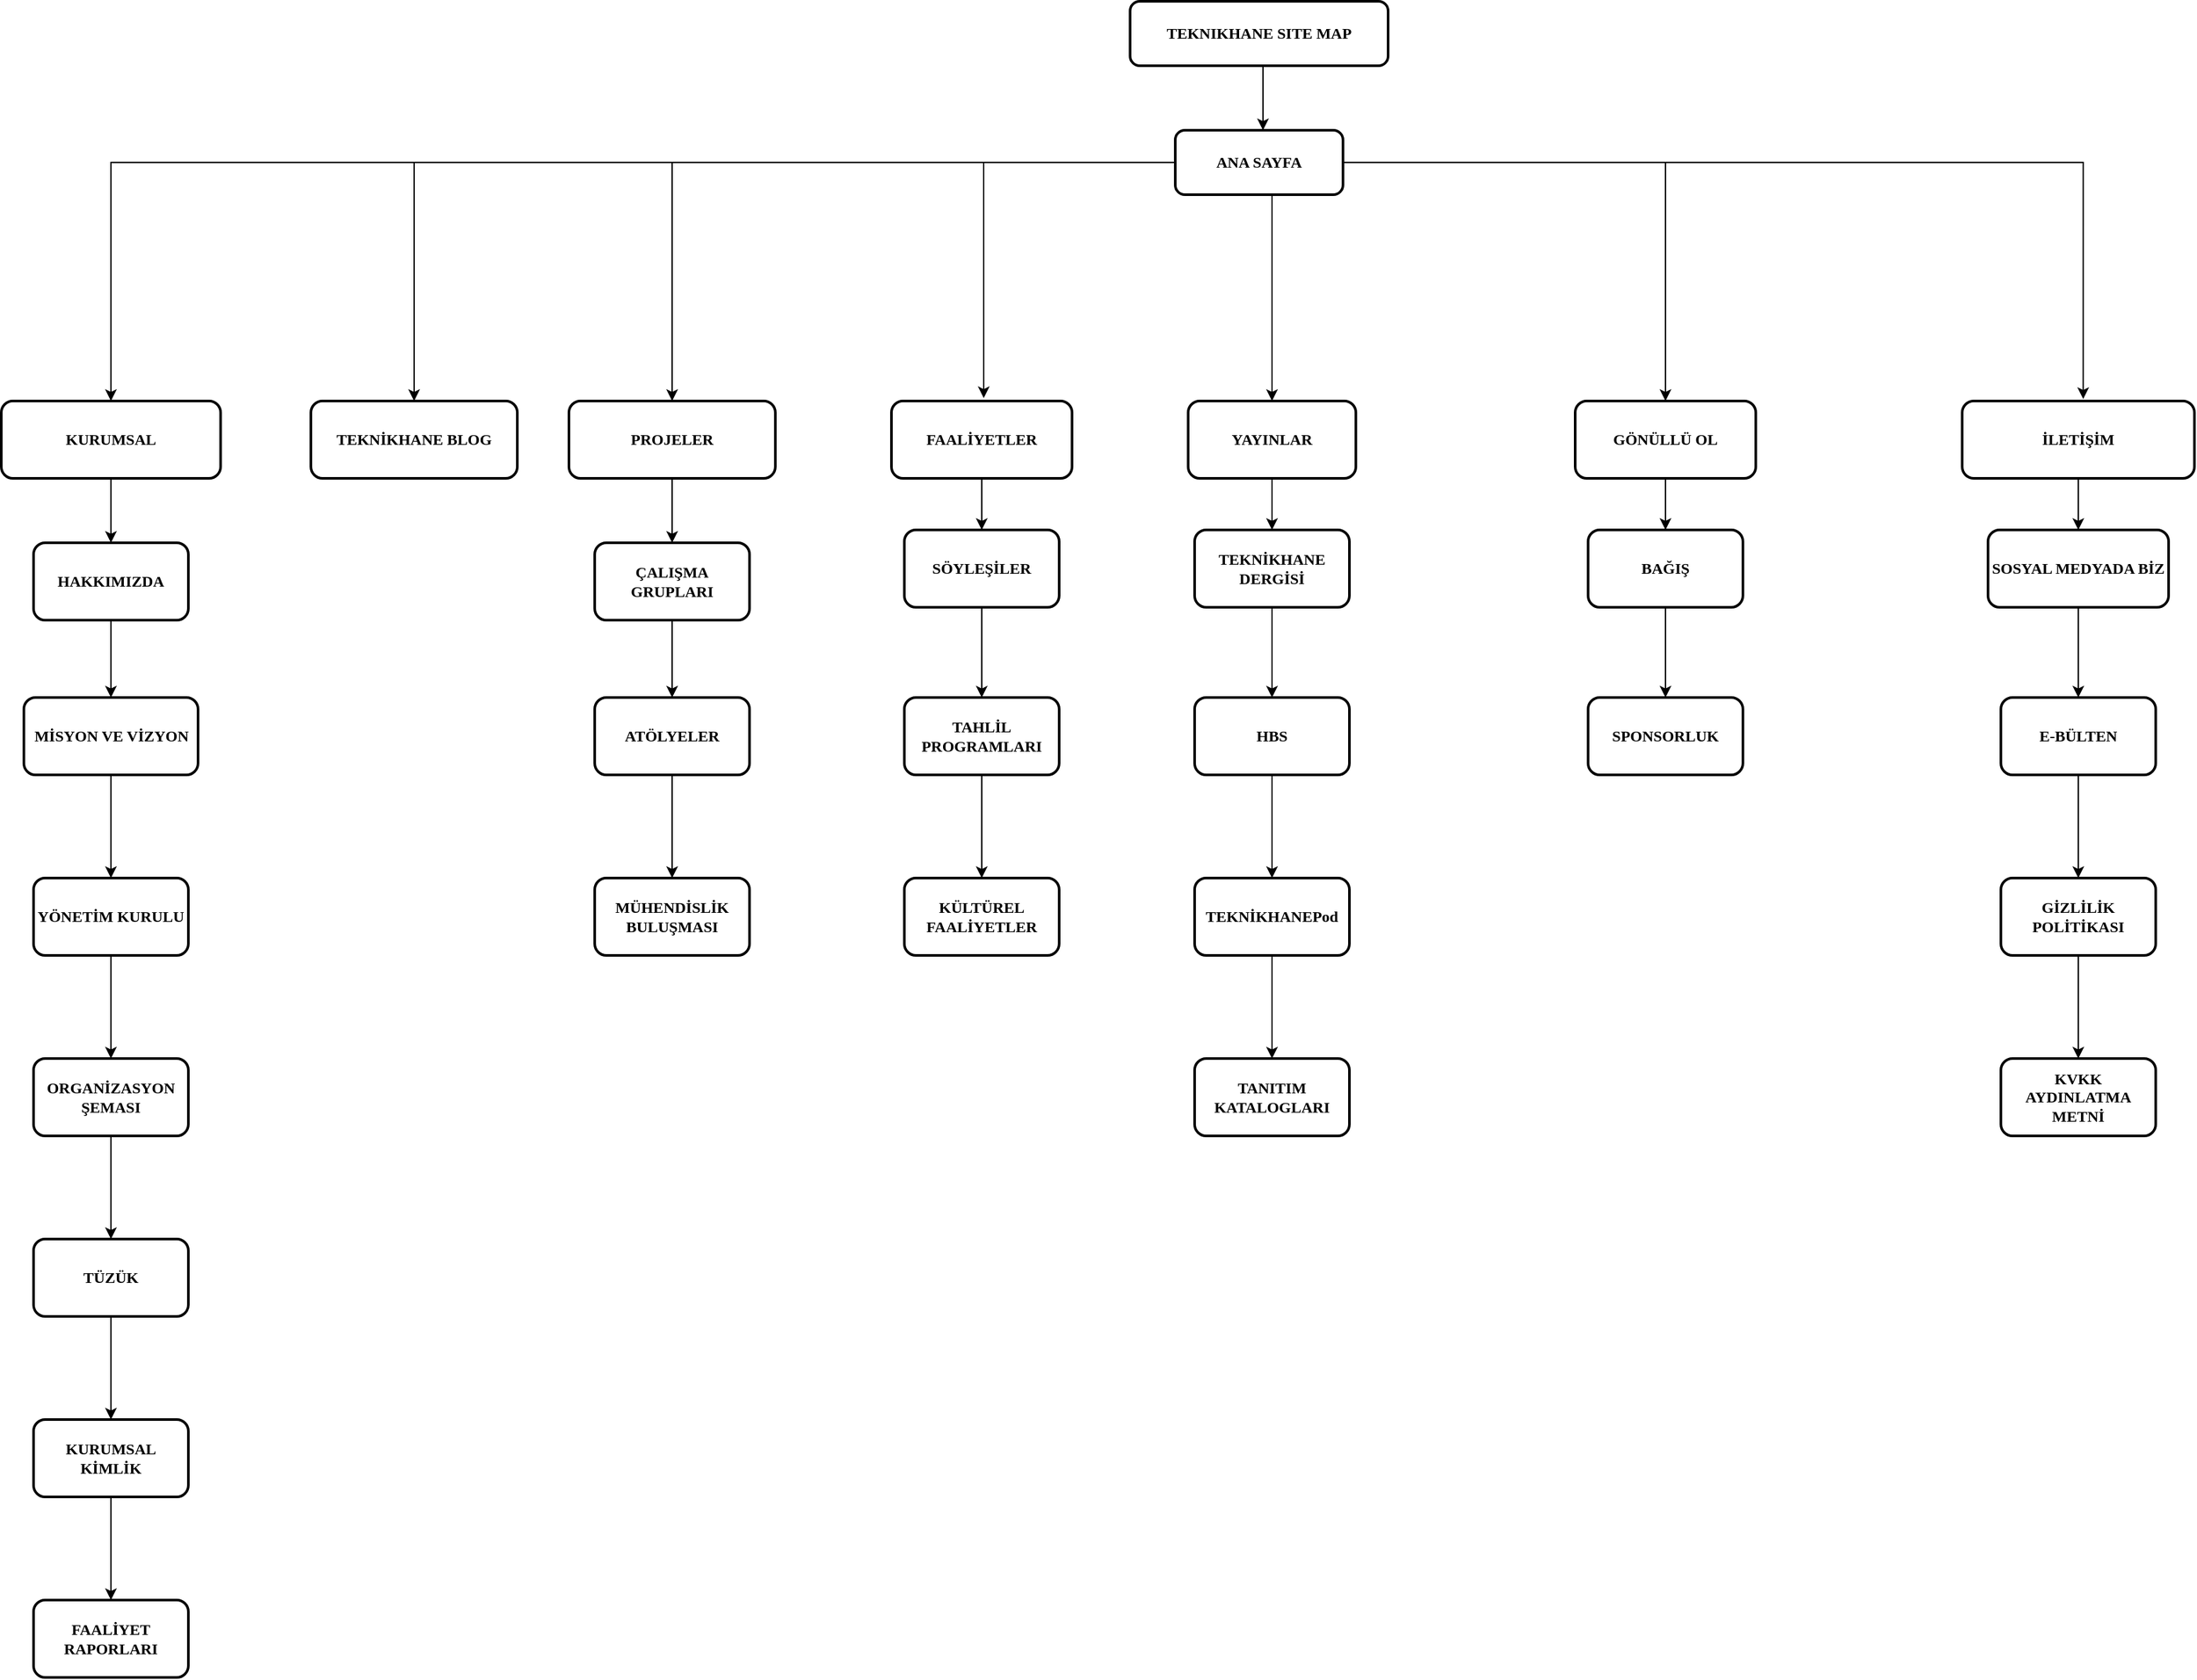 <mxfile version="20.3.0" type="device"><diagram name="Page-1" id="19d8dcba-68ad-dc05-1034-9cf7b2a963f6"><mxGraphModel dx="2564" dy="2096" grid="1" gridSize="10" guides="1" tooltips="1" connect="1" arrows="1" fold="1" page="1" pageScale="1" pageWidth="2336" pageHeight="1654" background="none" math="0" shadow="0"><root><mxCell id="0"/><mxCell id="1" parent="0"/><mxCell id="OOBML6QPXJigNGFt5qWv-2" value="" style="edgeStyle=orthogonalEdgeStyle;rounded=0;orthogonalLoop=1;jettySize=auto;html=1;" parent="1" source="6257edae8c83ed4a-1" edge="1"><mxGeometry relative="1" as="geometry"><mxPoint x="1328" y="230" as="targetPoint"/><Array as="points"><mxPoint x="1328" y="140"/><mxPoint x="1328" y="140"/></Array></mxGeometry></mxCell><mxCell id="6257edae8c83ed4a-1" value="TEKNIKHANE SITE MAP" style="whiteSpace=wrap;html=1;rounded=1;shadow=0;comic=0;strokeWidth=2;fontFamily=Verdana;align=center;fontSize=12;fontStyle=1" parent="1" vertex="1"><mxGeometry x="1225" y="130" width="200" height="50" as="geometry"/></mxCell><mxCell id="OOBML6QPXJigNGFt5qWv-11" value="" style="edgeStyle=orthogonalEdgeStyle;rounded=0;orthogonalLoop=1;jettySize=auto;html=1;" parent="1" source="OOBML6QPXJigNGFt5qWv-1" target="OOBML6QPXJigNGFt5qWv-10" edge="1"><mxGeometry relative="1" as="geometry"/></mxCell><mxCell id="OOBML6QPXJigNGFt5qWv-13" value="" style="edgeStyle=orthogonalEdgeStyle;rounded=0;orthogonalLoop=1;jettySize=auto;html=1;" parent="1" source="OOBML6QPXJigNGFt5qWv-1" target="OOBML6QPXJigNGFt5qWv-12" edge="1"><mxGeometry relative="1" as="geometry"/></mxCell><mxCell id="OOBML6QPXJigNGFt5qWv-15" value="" style="edgeStyle=orthogonalEdgeStyle;rounded=0;orthogonalLoop=1;jettySize=auto;html=1;" parent="1" source="OOBML6QPXJigNGFt5qWv-1" target="OOBML6QPXJigNGFt5qWv-14" edge="1"><mxGeometry relative="1" as="geometry"/></mxCell><mxCell id="OOBML6QPXJigNGFt5qWv-17" value="" style="edgeStyle=orthogonalEdgeStyle;rounded=0;orthogonalLoop=1;jettySize=auto;html=1;" parent="1" source="OOBML6QPXJigNGFt5qWv-1" target="OOBML6QPXJigNGFt5qWv-16" edge="1"><mxGeometry relative="1" as="geometry"><Array as="points"><mxPoint x="1335" y="375"/></Array></mxGeometry></mxCell><mxCell id="GcNfyXFYdhMqpkViEykj-26" value="" style="edgeStyle=orthogonalEdgeStyle;rounded=0;orthogonalLoop=1;jettySize=auto;html=1;entryX=0.521;entryY=-0.026;entryDx=0;entryDy=0;entryPerimeter=0;" edge="1" parent="1" source="OOBML6QPXJigNGFt5qWv-1" target="OOBML6QPXJigNGFt5qWv-25"><mxGeometry relative="1" as="geometry"><mxPoint x="1810" y="300" as="targetPoint"/></mxGeometry></mxCell><mxCell id="GcNfyXFYdhMqpkViEykj-28" value="" style="edgeStyle=orthogonalEdgeStyle;rounded=0;orthogonalLoop=1;jettySize=auto;html=1;entryX=0.5;entryY=0;entryDx=0;entryDy=0;" edge="1" parent="1" source="OOBML6QPXJigNGFt5qWv-1" target="OOBML6QPXJigNGFt5qWv-23"><mxGeometry relative="1" as="geometry"><mxPoint x="1620" y="330" as="targetPoint"/></mxGeometry></mxCell><mxCell id="GcNfyXFYdhMqpkViEykj-30" value="" style="edgeStyle=orthogonalEdgeStyle;rounded=0;orthogonalLoop=1;jettySize=auto;html=1;entryX=0.511;entryY=-0.037;entryDx=0;entryDy=0;entryPerimeter=0;" edge="1" parent="1" source="OOBML6QPXJigNGFt5qWv-1" target="OOBML6QPXJigNGFt5qWv-53"><mxGeometry relative="1" as="geometry"><mxPoint x="1100" y="320" as="targetPoint"/></mxGeometry></mxCell><mxCell id="OOBML6QPXJigNGFt5qWv-1" value="ANA SAYFA" style="whiteSpace=wrap;html=1;rounded=1;shadow=0;comic=0;strokeWidth=2;fontFamily=Verdana;align=center;fontSize=12;fontStyle=1" parent="1" vertex="1"><mxGeometry x="1260" y="230" width="130" height="50" as="geometry"/></mxCell><mxCell id="OOBML6QPXJigNGFt5qWv-29" value="" style="edgeStyle=orthogonalEdgeStyle;rounded=0;orthogonalLoop=1;jettySize=auto;html=1;" parent="1" source="OOBML6QPXJigNGFt5qWv-10" target="OOBML6QPXJigNGFt5qWv-28" edge="1"><mxGeometry relative="1" as="geometry"/></mxCell><mxCell id="OOBML6QPXJigNGFt5qWv-10" value="KURUMSAL" style="whiteSpace=wrap;html=1;fontFamily=Verdana;rounded=1;shadow=0;comic=0;strokeWidth=2;fontStyle=1;" parent="1" vertex="1"><mxGeometry x="350" y="440" width="170" height="60" as="geometry"/></mxCell><mxCell id="OOBML6QPXJigNGFt5qWv-12" value="TEKNİKHANE BLOG" style="whiteSpace=wrap;html=1;fontFamily=Verdana;rounded=1;shadow=0;comic=0;strokeWidth=2;fontStyle=1;" parent="1" vertex="1"><mxGeometry x="590" y="440" width="160" height="60" as="geometry"/></mxCell><mxCell id="OOBML6QPXJigNGFt5qWv-37" value="" style="edgeStyle=orthogonalEdgeStyle;rounded=0;orthogonalLoop=1;jettySize=auto;html=1;" parent="1" source="OOBML6QPXJigNGFt5qWv-14" target="OOBML6QPXJigNGFt5qWv-36" edge="1"><mxGeometry relative="1" as="geometry"/></mxCell><mxCell id="OOBML6QPXJigNGFt5qWv-14" value="PROJELER" style="whiteSpace=wrap;html=1;fontFamily=Verdana;rounded=1;shadow=0;comic=0;strokeWidth=2;fontStyle=1;" parent="1" vertex="1"><mxGeometry x="790" y="440" width="160" height="60" as="geometry"/></mxCell><mxCell id="OOBML6QPXJigNGFt5qWv-41" value="" style="edgeStyle=orthogonalEdgeStyle;rounded=0;orthogonalLoop=1;jettySize=auto;html=1;" parent="1" source="OOBML6QPXJigNGFt5qWv-16" target="OOBML6QPXJigNGFt5qWv-40" edge="1"><mxGeometry relative="1" as="geometry"/></mxCell><mxCell id="OOBML6QPXJigNGFt5qWv-16" value="YAYINLAR" style="whiteSpace=wrap;html=1;fontFamily=Verdana;rounded=1;shadow=0;comic=0;strokeWidth=2;fontStyle=1;" parent="1" vertex="1"><mxGeometry x="1270" y="440" width="130" height="60" as="geometry"/></mxCell><mxCell id="OOBML6QPXJigNGFt5qWv-45" value="" style="edgeStyle=orthogonalEdgeStyle;rounded=0;orthogonalLoop=1;jettySize=auto;html=1;" parent="1" source="OOBML6QPXJigNGFt5qWv-23" target="OOBML6QPXJigNGFt5qWv-44" edge="1"><mxGeometry relative="1" as="geometry"/></mxCell><mxCell id="OOBML6QPXJigNGFt5qWv-23" value="GÖNÜLLÜ OL" style="whiteSpace=wrap;html=1;fontFamily=Verdana;rounded=1;shadow=0;comic=0;strokeWidth=2;fontStyle=1;" parent="1" vertex="1"><mxGeometry x="1570" y="440" width="140" height="60" as="geometry"/></mxCell><mxCell id="OOBML6QPXJigNGFt5qWv-49" value="" style="edgeStyle=orthogonalEdgeStyle;rounded=0;orthogonalLoop=1;jettySize=auto;html=1;" parent="1" source="OOBML6QPXJigNGFt5qWv-25" target="OOBML6QPXJigNGFt5qWv-48" edge="1"><mxGeometry relative="1" as="geometry"/></mxCell><mxCell id="OOBML6QPXJigNGFt5qWv-25" value="İLETİŞİM" style="whiteSpace=wrap;html=1;fontFamily=Verdana;rounded=1;shadow=0;comic=0;strokeWidth=2;fontStyle=1;" parent="1" vertex="1"><mxGeometry x="1870" y="440" width="180" height="60" as="geometry"/></mxCell><mxCell id="OOBML6QPXJigNGFt5qWv-31" value="" style="edgeStyle=orthogonalEdgeStyle;rounded=0;orthogonalLoop=1;jettySize=auto;html=1;" parent="1" source="OOBML6QPXJigNGFt5qWv-28" target="OOBML6QPXJigNGFt5qWv-30" edge="1"><mxGeometry relative="1" as="geometry"/></mxCell><mxCell id="OOBML6QPXJigNGFt5qWv-28" value="HAKKIMIZDA" style="whiteSpace=wrap;html=1;fontFamily=Verdana;rounded=1;shadow=0;comic=0;strokeWidth=2;fontStyle=1;" parent="1" vertex="1"><mxGeometry x="375" y="550" width="120" height="60" as="geometry"/></mxCell><mxCell id="GcNfyXFYdhMqpkViEykj-2" value="" style="edgeStyle=orthogonalEdgeStyle;rounded=0;orthogonalLoop=1;jettySize=auto;html=1;" edge="1" parent="1" source="OOBML6QPXJigNGFt5qWv-30" target="GcNfyXFYdhMqpkViEykj-1"><mxGeometry relative="1" as="geometry"/></mxCell><mxCell id="OOBML6QPXJigNGFt5qWv-30" value="MİSYON VE VİZYON" style="whiteSpace=wrap;html=1;fontFamily=Verdana;rounded=1;shadow=0;comic=0;strokeWidth=2;fontStyle=1;" parent="1" vertex="1"><mxGeometry x="367.5" y="670" width="135" height="60" as="geometry"/></mxCell><mxCell id="OOBML6QPXJigNGFt5qWv-39" value="" style="edgeStyle=orthogonalEdgeStyle;rounded=0;orthogonalLoop=1;jettySize=auto;html=1;" parent="1" source="OOBML6QPXJigNGFt5qWv-36" target="OOBML6QPXJigNGFt5qWv-38" edge="1"><mxGeometry relative="1" as="geometry"/></mxCell><mxCell id="OOBML6QPXJigNGFt5qWv-36" value="ÇALIŞMA GRUPLARI" style="whiteSpace=wrap;html=1;fontFamily=Verdana;rounded=1;shadow=0;comic=0;strokeWidth=2;fontStyle=1;" parent="1" vertex="1"><mxGeometry x="810" y="550" width="120" height="60" as="geometry"/></mxCell><mxCell id="GcNfyXFYdhMqpkViEykj-14" value="" style="edgeStyle=orthogonalEdgeStyle;rounded=0;orthogonalLoop=1;jettySize=auto;html=1;" edge="1" parent="1" source="OOBML6QPXJigNGFt5qWv-38" target="GcNfyXFYdhMqpkViEykj-13"><mxGeometry relative="1" as="geometry"/></mxCell><mxCell id="OOBML6QPXJigNGFt5qWv-38" value="ATÖLYELER" style="whiteSpace=wrap;html=1;fontFamily=Verdana;rounded=1;shadow=0;comic=0;strokeWidth=2;fontStyle=1;" parent="1" vertex="1"><mxGeometry x="810" y="670" width="120" height="60" as="geometry"/></mxCell><mxCell id="OOBML6QPXJigNGFt5qWv-43" value="" style="edgeStyle=orthogonalEdgeStyle;rounded=0;orthogonalLoop=1;jettySize=auto;html=1;" parent="1" source="OOBML6QPXJigNGFt5qWv-40" target="OOBML6QPXJigNGFt5qWv-42" edge="1"><mxGeometry relative="1" as="geometry"/></mxCell><mxCell id="OOBML6QPXJigNGFt5qWv-40" value="TEKNİKHANE DERGİSİ" style="whiteSpace=wrap;html=1;fontFamily=Verdana;rounded=1;shadow=0;comic=0;strokeWidth=2;fontStyle=1;" parent="1" vertex="1"><mxGeometry x="1275" y="540" width="120" height="60" as="geometry"/></mxCell><mxCell id="GcNfyXFYdhMqpkViEykj-20" value="" style="edgeStyle=orthogonalEdgeStyle;rounded=0;orthogonalLoop=1;jettySize=auto;html=1;" edge="1" parent="1" source="OOBML6QPXJigNGFt5qWv-42" target="GcNfyXFYdhMqpkViEykj-19"><mxGeometry relative="1" as="geometry"/></mxCell><mxCell id="OOBML6QPXJigNGFt5qWv-42" value="HBS" style="whiteSpace=wrap;html=1;fontFamily=Verdana;rounded=1;shadow=0;comic=0;strokeWidth=2;fontStyle=1;" parent="1" vertex="1"><mxGeometry x="1275" y="670" width="120" height="60" as="geometry"/></mxCell><mxCell id="OOBML6QPXJigNGFt5qWv-47" value="" style="edgeStyle=orthogonalEdgeStyle;rounded=0;orthogonalLoop=1;jettySize=auto;html=1;" parent="1" source="OOBML6QPXJigNGFt5qWv-44" target="OOBML6QPXJigNGFt5qWv-46" edge="1"><mxGeometry relative="1" as="geometry"/></mxCell><mxCell id="OOBML6QPXJigNGFt5qWv-44" value="BAĞIŞ" style="whiteSpace=wrap;html=1;fontFamily=Verdana;rounded=1;shadow=0;comic=0;strokeWidth=2;fontStyle=1;" parent="1" vertex="1"><mxGeometry x="1580" y="540" width="120" height="60" as="geometry"/></mxCell><mxCell id="OOBML6QPXJigNGFt5qWv-46" value="SPONSORLUK" style="whiteSpace=wrap;html=1;fontFamily=Verdana;rounded=1;shadow=0;comic=0;strokeWidth=2;fontStyle=1;" parent="1" vertex="1"><mxGeometry x="1580" y="670" width="120" height="60" as="geometry"/></mxCell><mxCell id="OOBML6QPXJigNGFt5qWv-51" value="" style="edgeStyle=orthogonalEdgeStyle;rounded=0;orthogonalLoop=1;jettySize=auto;html=1;" parent="1" source="OOBML6QPXJigNGFt5qWv-48" target="OOBML6QPXJigNGFt5qWv-50" edge="1"><mxGeometry relative="1" as="geometry"/></mxCell><mxCell id="OOBML6QPXJigNGFt5qWv-48" value="SOSYAL MEDYADA BİZ" style="whiteSpace=wrap;html=1;fontFamily=Verdana;rounded=1;shadow=0;comic=0;strokeWidth=2;fontStyle=1;" parent="1" vertex="1"><mxGeometry x="1890" y="540" width="140" height="60" as="geometry"/></mxCell><mxCell id="OOBML6QPXJigNGFt5qWv-60" value="" style="edgeStyle=orthogonalEdgeStyle;rounded=0;orthogonalLoop=1;jettySize=auto;html=1;" parent="1" source="OOBML6QPXJigNGFt5qWv-50" target="OOBML6QPXJigNGFt5qWv-59" edge="1"><mxGeometry relative="1" as="geometry"/></mxCell><mxCell id="OOBML6QPXJigNGFt5qWv-50" value="E-BÜLTEN" style="whiteSpace=wrap;html=1;fontFamily=Verdana;rounded=1;shadow=0;comic=0;strokeWidth=2;fontStyle=1;" parent="1" vertex="1"><mxGeometry x="1900" y="670" width="120" height="60" as="geometry"/></mxCell><mxCell id="OOBML6QPXJigNGFt5qWv-56" value="" style="edgeStyle=orthogonalEdgeStyle;rounded=0;orthogonalLoop=1;jettySize=auto;html=1;" parent="1" source="OOBML6QPXJigNGFt5qWv-53" target="OOBML6QPXJigNGFt5qWv-55" edge="1"><mxGeometry relative="1" as="geometry"/></mxCell><mxCell id="OOBML6QPXJigNGFt5qWv-53" value="FAALİYETLER" style="whiteSpace=wrap;html=1;fontFamily=Verdana;rounded=1;shadow=0;comic=0;strokeWidth=2;fontStyle=1;" parent="1" vertex="1"><mxGeometry x="1040" y="440" width="140" height="60" as="geometry"/></mxCell><mxCell id="GcNfyXFYdhMqpkViEykj-16" value="" style="edgeStyle=orthogonalEdgeStyle;rounded=0;orthogonalLoop=1;jettySize=auto;html=1;" edge="1" parent="1" source="OOBML6QPXJigNGFt5qWv-55" target="GcNfyXFYdhMqpkViEykj-15"><mxGeometry relative="1" as="geometry"/></mxCell><mxCell id="OOBML6QPXJigNGFt5qWv-55" value="SÖYLEŞİLER" style="whiteSpace=wrap;html=1;fontFamily=Verdana;rounded=1;shadow=0;comic=0;strokeWidth=2;fontStyle=1;" parent="1" vertex="1"><mxGeometry x="1050" y="540" width="120" height="60" as="geometry"/></mxCell><mxCell id="OOBML6QPXJigNGFt5qWv-62" value="" style="edgeStyle=orthogonalEdgeStyle;rounded=0;orthogonalLoop=1;jettySize=auto;html=1;" parent="1" source="OOBML6QPXJigNGFt5qWv-59" target="OOBML6QPXJigNGFt5qWv-61" edge="1"><mxGeometry relative="1" as="geometry"/></mxCell><mxCell id="OOBML6QPXJigNGFt5qWv-59" value="GİZLİLİK POLİTİKASI" style="whiteSpace=wrap;html=1;fontFamily=Verdana;rounded=1;shadow=0;comic=0;strokeWidth=2;fontStyle=1;" parent="1" vertex="1"><mxGeometry x="1900" y="810" width="120" height="60" as="geometry"/></mxCell><mxCell id="OOBML6QPXJigNGFt5qWv-61" value="KVKK AYDINLATMA METNİ" style="whiteSpace=wrap;html=1;fontFamily=Verdana;rounded=1;shadow=0;comic=0;strokeWidth=2;fontStyle=1;" parent="1" vertex="1"><mxGeometry x="1900" y="950" width="120" height="60" as="geometry"/></mxCell><mxCell id="GcNfyXFYdhMqpkViEykj-4" value="" style="edgeStyle=orthogonalEdgeStyle;rounded=0;orthogonalLoop=1;jettySize=auto;html=1;" edge="1" parent="1" source="GcNfyXFYdhMqpkViEykj-1" target="GcNfyXFYdhMqpkViEykj-3"><mxGeometry relative="1" as="geometry"/></mxCell><mxCell id="GcNfyXFYdhMqpkViEykj-1" value="YÖNETİM KURULU" style="whiteSpace=wrap;html=1;fontFamily=Verdana;rounded=1;shadow=0;comic=0;strokeWidth=2;fontStyle=1;" vertex="1" parent="1"><mxGeometry x="375" y="810" width="120" height="60" as="geometry"/></mxCell><mxCell id="GcNfyXFYdhMqpkViEykj-6" value="" style="edgeStyle=orthogonalEdgeStyle;rounded=0;orthogonalLoop=1;jettySize=auto;html=1;" edge="1" parent="1" source="GcNfyXFYdhMqpkViEykj-3" target="GcNfyXFYdhMqpkViEykj-5"><mxGeometry relative="1" as="geometry"/></mxCell><mxCell id="GcNfyXFYdhMqpkViEykj-3" value="ORGANİZASYON ŞEMASI" style="whiteSpace=wrap;html=1;fontFamily=Verdana;rounded=1;shadow=0;comic=0;strokeWidth=2;fontStyle=1;" vertex="1" parent="1"><mxGeometry x="375" y="950" width="120" height="60" as="geometry"/></mxCell><mxCell id="GcNfyXFYdhMqpkViEykj-8" value="" style="edgeStyle=orthogonalEdgeStyle;rounded=0;orthogonalLoop=1;jettySize=auto;html=1;" edge="1" parent="1" source="GcNfyXFYdhMqpkViEykj-5" target="GcNfyXFYdhMqpkViEykj-7"><mxGeometry relative="1" as="geometry"/></mxCell><mxCell id="GcNfyXFYdhMqpkViEykj-5" value="TÜZÜK" style="whiteSpace=wrap;html=1;fontFamily=Verdana;rounded=1;shadow=0;comic=0;strokeWidth=2;fontStyle=1;" vertex="1" parent="1"><mxGeometry x="375" y="1090" width="120" height="60" as="geometry"/></mxCell><mxCell id="GcNfyXFYdhMqpkViEykj-10" value="" style="edgeStyle=orthogonalEdgeStyle;rounded=0;orthogonalLoop=1;jettySize=auto;html=1;" edge="1" parent="1" source="GcNfyXFYdhMqpkViEykj-7" target="GcNfyXFYdhMqpkViEykj-9"><mxGeometry relative="1" as="geometry"/></mxCell><mxCell id="GcNfyXFYdhMqpkViEykj-7" value="KURUMSAL KİMLİK" style="whiteSpace=wrap;html=1;fontFamily=Verdana;rounded=1;shadow=0;comic=0;strokeWidth=2;fontStyle=1;" vertex="1" parent="1"><mxGeometry x="375" y="1230" width="120" height="60" as="geometry"/></mxCell><mxCell id="GcNfyXFYdhMqpkViEykj-9" value="FAALİYET RAPORLARI" style="whiteSpace=wrap;html=1;fontFamily=Verdana;rounded=1;shadow=0;comic=0;strokeWidth=2;fontStyle=1;" vertex="1" parent="1"><mxGeometry x="375" y="1370" width="120" height="60" as="geometry"/></mxCell><mxCell id="GcNfyXFYdhMqpkViEykj-13" value="MÜHENDİSLİK BULUŞMASI" style="whiteSpace=wrap;html=1;fontFamily=Verdana;rounded=1;shadow=0;comic=0;strokeWidth=2;fontStyle=1;" vertex="1" parent="1"><mxGeometry x="810" y="810" width="120" height="60" as="geometry"/></mxCell><mxCell id="GcNfyXFYdhMqpkViEykj-18" value="" style="edgeStyle=orthogonalEdgeStyle;rounded=0;orthogonalLoop=1;jettySize=auto;html=1;" edge="1" parent="1" source="GcNfyXFYdhMqpkViEykj-15" target="GcNfyXFYdhMqpkViEykj-17"><mxGeometry relative="1" as="geometry"/></mxCell><mxCell id="GcNfyXFYdhMqpkViEykj-15" value="TAHLİL PROGRAMLARI" style="whiteSpace=wrap;html=1;fontFamily=Verdana;rounded=1;shadow=0;comic=0;strokeWidth=2;fontStyle=1;" vertex="1" parent="1"><mxGeometry x="1050" y="670" width="120" height="60" as="geometry"/></mxCell><mxCell id="GcNfyXFYdhMqpkViEykj-17" value="KÜLTÜREL FAALİYETLER" style="whiteSpace=wrap;html=1;fontFamily=Verdana;rounded=1;shadow=0;comic=0;strokeWidth=2;fontStyle=1;" vertex="1" parent="1"><mxGeometry x="1050" y="810" width="120" height="60" as="geometry"/></mxCell><mxCell id="GcNfyXFYdhMqpkViEykj-22" value="" style="edgeStyle=orthogonalEdgeStyle;rounded=0;orthogonalLoop=1;jettySize=auto;html=1;" edge="1" parent="1" source="GcNfyXFYdhMqpkViEykj-19" target="GcNfyXFYdhMqpkViEykj-21"><mxGeometry relative="1" as="geometry"/></mxCell><mxCell id="GcNfyXFYdhMqpkViEykj-19" value="TEKNİKHANEPod" style="whiteSpace=wrap;html=1;fontFamily=Verdana;rounded=1;shadow=0;comic=0;strokeWidth=2;fontStyle=1;" vertex="1" parent="1"><mxGeometry x="1275" y="810" width="120" height="60" as="geometry"/></mxCell><mxCell id="GcNfyXFYdhMqpkViEykj-21" value="TANITIM KATALOGLARI" style="whiteSpace=wrap;html=1;fontFamily=Verdana;rounded=1;shadow=0;comic=0;strokeWidth=2;fontStyle=1;" vertex="1" parent="1"><mxGeometry x="1275" y="950" width="120" height="60" as="geometry"/></mxCell></root></mxGraphModel></diagram></mxfile>